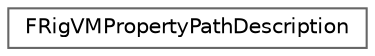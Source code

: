 digraph "Graphical Class Hierarchy"
{
 // INTERACTIVE_SVG=YES
 // LATEX_PDF_SIZE
  bgcolor="transparent";
  edge [fontname=Helvetica,fontsize=10,labelfontname=Helvetica,labelfontsize=10];
  node [fontname=Helvetica,fontsize=10,shape=box,height=0.2,width=0.4];
  rankdir="LR";
  Node0 [id="Node000000",label="FRigVMPropertyPathDescription",height=0.2,width=0.4,color="grey40", fillcolor="white", style="filled",URL="$d2/dc5/structFRigVMPropertyPathDescription.html",tooltip="The RigVMPropertyPathDescription is used to provide all of the information necessary to describe a pr..."];
}
